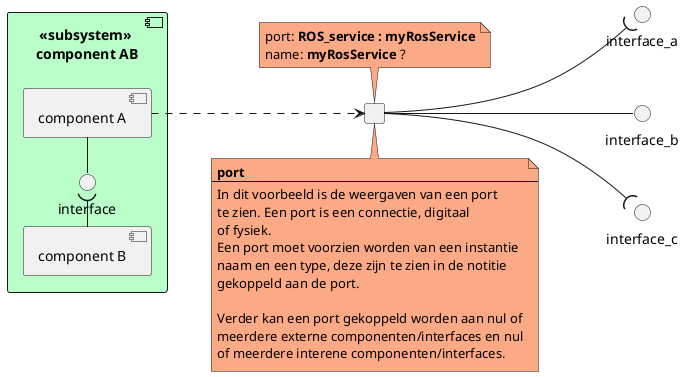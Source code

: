 @startuml
'https://plantuml.com/component-diagram

left to right direction

'rectangle r1 as "**port**\n" #EEEEEE {
    component [comp_a] as "<<subsystem>> \n **component AB** \n" #BAFFC9{
        component [comp_a_a] as "component A"
        component [comp_a_b] as "component B"

        comp_a_a -left- interface
        comp_a_b -right-( interface
    }

    rectangle port1 as " "

    comp_a_a .down.> port1

    port1 -down-( interface_a
    port1 -down- interface_b
    port1 -down-( interface_c

    note top of port1 #FCA985
        port: **ROS_service : myRosService**
        name: **myRosService** ?
    end note
'}

note bottom of port1 #FCA985
    **port**
    --
    In dit voorbeeld is de weergaven van een port
    te zien. Een port is een connectie, digitaal
    of fysiek.
    Een port moet voorzien worden van een instantie
    naam en een type, deze zijn te zien in de notitie
    gekoppeld aan de port.

    Verder kan een port gekoppeld worden aan nul of
    meerdere externe componenten/interfaces en nul
    of meerdere interene componenten/interfaces.
end note

@enduml